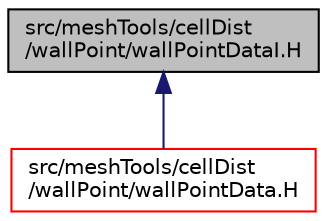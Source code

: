 digraph "src/meshTools/cellDist/wallPoint/wallPointDataI.H"
{
  bgcolor="transparent";
  edge [fontname="Helvetica",fontsize="10",labelfontname="Helvetica",labelfontsize="10"];
  node [fontname="Helvetica",fontsize="10",shape=record];
  Node1 [label="src/meshTools/cellDist\l/wallPoint/wallPointDataI.H",height=0.2,width=0.4,color="black", fillcolor="grey75", style="filled" fontcolor="black"];
  Node1 -> Node2 [dir="back",color="midnightblue",fontsize="10",style="solid",fontname="Helvetica"];
  Node2 [label="src/meshTools/cellDist\l/wallPoint/wallPointData.H",height=0.2,width=0.4,color="red",URL="$wallPointData_8H.html"];
}

